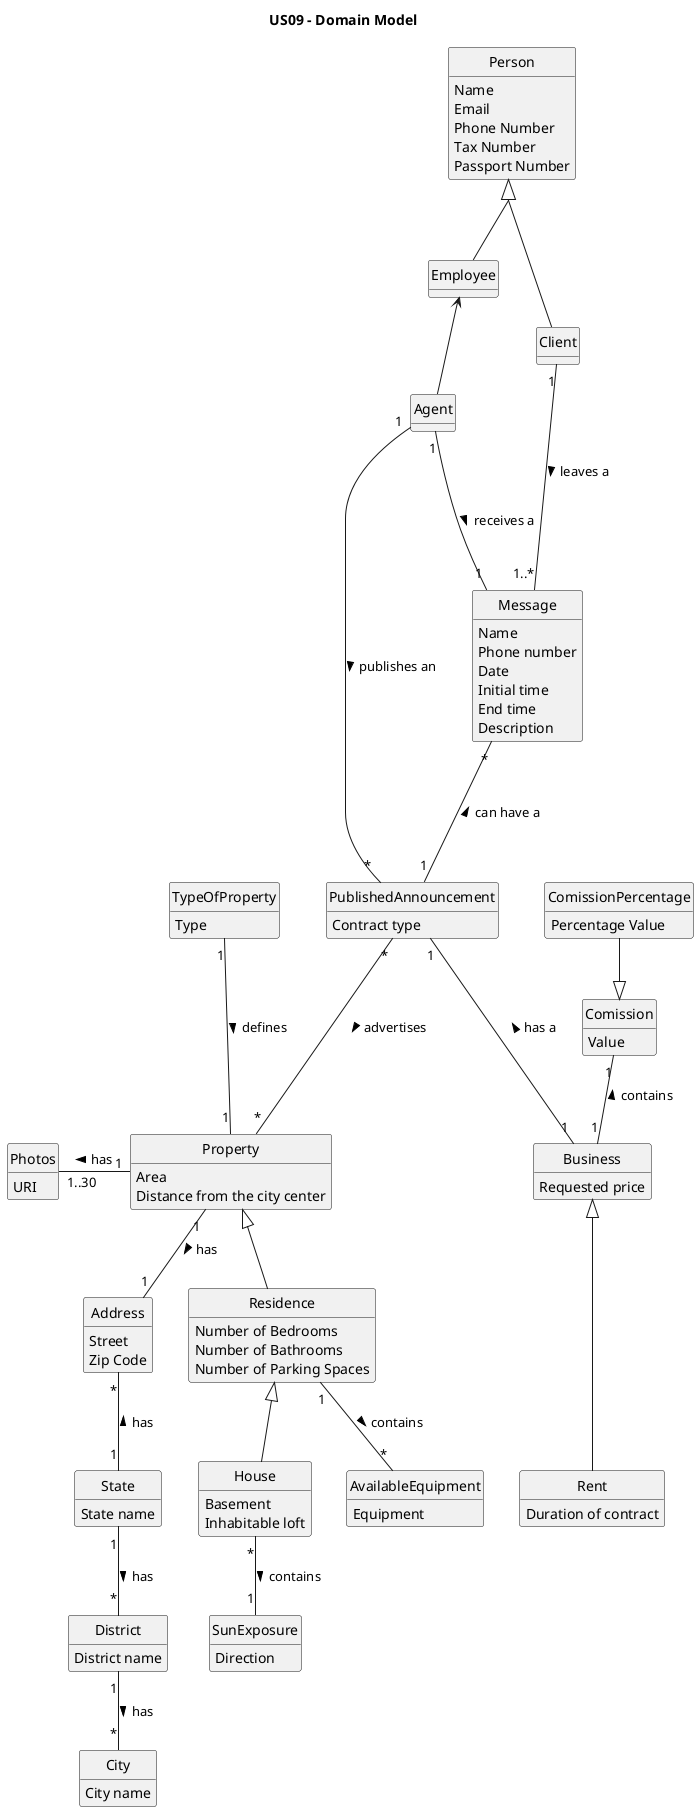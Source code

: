 @startuml

skinparam groupInheritance 2
skinparam monochrome true
skinparam packageStyle rectangle
skinparam shadowing false
'skinparam linetype ortho
'left to right direction
skinparam classAttributeIconSize 0
hide circle
hide methods

title US09 - Domain Model

class Address {
    Street
    Zip Code
}

class Person{
Name
Email
Phone Number
Tax Number
Passport Number
}

class Employee{
}
class Comission {
Value
}
'/

class ComissionPercentage {
Percentage Value
}

class City {
    City name
}

class District {
    District name
}

class State {
    State name
}

State "1" -down- "*" District: has >
District "1" -down- "*" City: has >
Address "*" -down- "1" State: has <


class Client {

}


class Residence {
    Number of Bedrooms
    Number of Bathrooms
    Number of Parking Spaces
}

class Property {
    Area
    Distance from the city center
}

class TypeOfProperty{
    Type
}

class Photos {
    URI
}

class House {
    Basement
    Inhabitable loft
}

class SunExposure {
    Direction
}

class AvailableEquipment {
    Equipment
}

Residence <|-down- House
Property <|-down- Residence
Property "1" -left-- "1..30" Photos: has >
SunExposure "1" -up- "*" House: contains <
Address "1" -up- "1" Property: has <
AvailableEquipment "*" -up- "1" Residence: contains <
TypeOfProperty "1" -down-- "1" Property: defines >


class Rent {
    Duration of contract
}

class Business {
    Requested price
}

class PublishedAnnouncement {
    Contract type
}


PublishedAnnouncement "*" --- "*" Property: advertises >
PublishedAnnouncement "1" --- "1" Business: has a <
Business <|--- Rent

class Message{
    Name
    Phone number
    Date
    Initial time
    End time
    Description
}

class Agent{
}



Message "*" --- "1" PublishedAnnouncement: can have a <
Client "1" --- "1..*" Message: leaves a >
Agent "1" --- "1" Message: receives a >
Agent "1" --- "*" PublishedAnnouncement: publishes an >

Person <|-- Employee
Employee <-- Agent
Person <|-- Client


Comission "1" -- "1" Business : contains <
ComissionPercentage  --|> Comission






@enduml